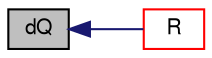 digraph "dQ"
{
  bgcolor="transparent";
  edge [fontname="FreeSans",fontsize="10",labelfontname="FreeSans",labelfontsize="10"];
  node [fontname="FreeSans",fontsize="10",shape=record];
  rankdir="LR";
  Node31 [label="dQ",height=0.2,width=0.4,color="black", fillcolor="grey75", style="filled", fontcolor="black"];
  Node31 -> Node32 [dir="back",color="midnightblue",fontsize="10",style="solid",fontname="FreeSans"];
  Node32 [label="R",height=0.2,width=0.4,color="red",URL="$a21258.html#a549a4f86e09040729a9d0962d96b6d76",tooltip="Fuel consumption rate matrix. "];
}
